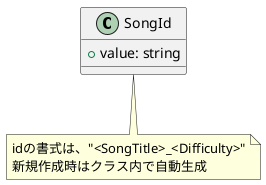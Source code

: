 @startuml SongId

class "SongId" as SongId {
    + value: string
}

note bottom of SongId {
    idの書式は、"<SongTitle>_<Difficulty>"
    新規作成時はクラス内で自動生成
}

@enduml
